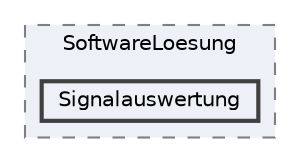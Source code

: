 digraph "C:/Users/GRAUMKLI/Desktop/Studienarbeit 2/CCS Varianten/SoftwareLoesung/Signalauswertung"
{
 // LATEX_PDF_SIZE
  bgcolor="transparent";
  edge [fontname=Helvetica,fontsize=10,labelfontname=Helvetica,labelfontsize=10];
  node [fontname=Helvetica,fontsize=10,shape=box,height=0.2,width=0.4];
  compound=true
  subgraph clusterdir_19043390bafe282b6fcfd4b33e582a49 {
    graph [ bgcolor="#edf0f7", pencolor="grey50", label="SoftwareLoesung", fontname=Helvetica,fontsize=10 style="filled,dashed", URL="dir_19043390bafe282b6fcfd4b33e582a49.html",tooltip=""]
  dir_8dee3c55e597aca100144b39a3debb37 [label="Signalauswertung", fillcolor="#edf0f7", color="grey25", style="filled,bold", URL="dir_8dee3c55e597aca100144b39a3debb37.html",tooltip=""];
  }
}
